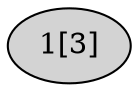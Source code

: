 
                digraph visualisation{ 
                    node[style = filled]
                    "1[3]" [];

                    }
            